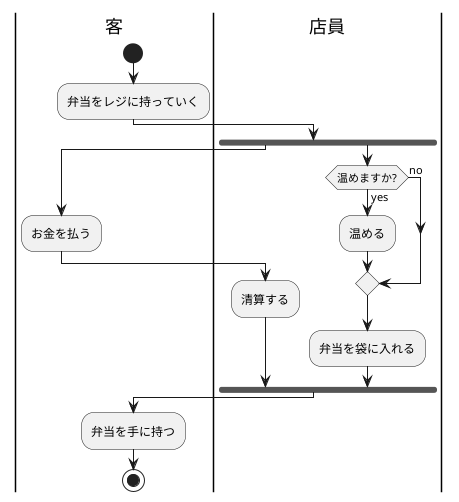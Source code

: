 @startuml 7-10
|客|
|店員|
|客|
start 
:弁当をレジに持っていく;
|店員|
fork
|客|
:お金を払う;
|店員|
:清算する;
fork again
if(温めますか?)is (yes) then
:温める;
else (no)
endif
:弁当を袋に入れる;
end fork
|客|
:弁当を手に持つ;
stop
@enduml